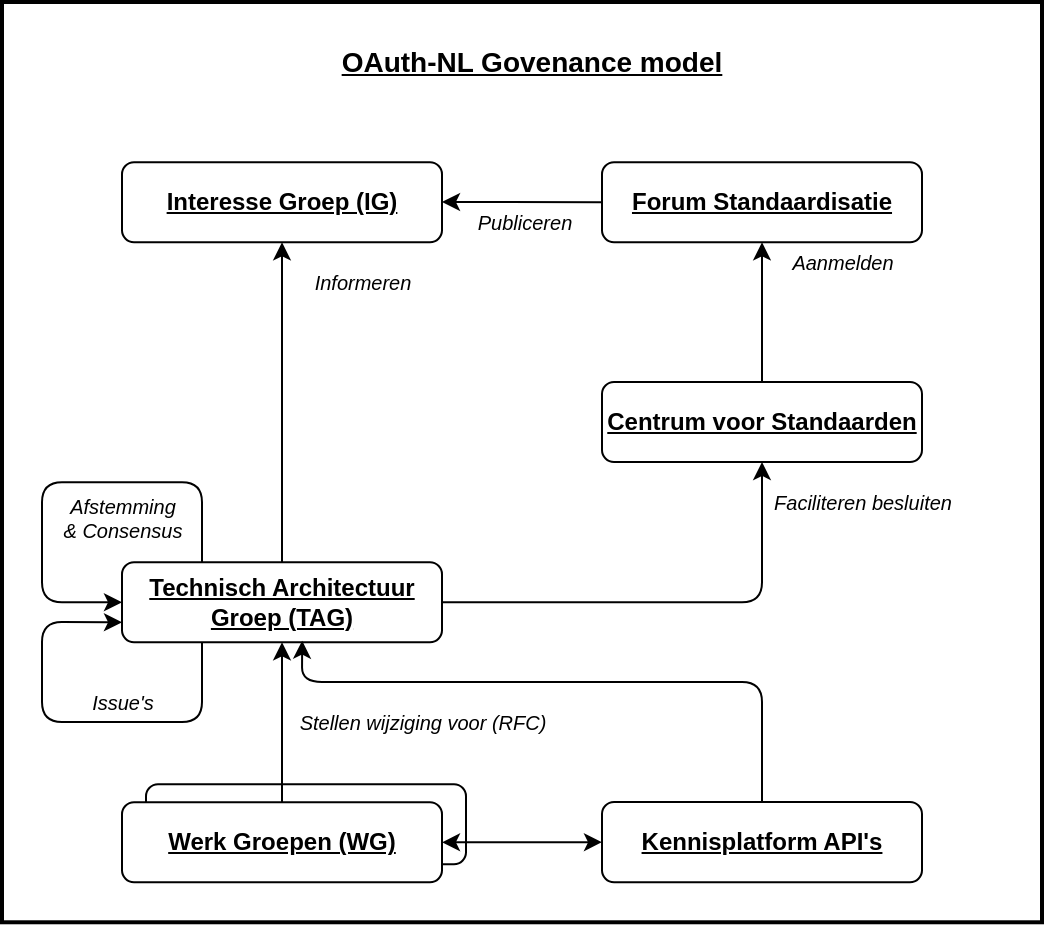 <mxfile version="12.4.2" type="device" pages="2"><diagram id="dx5_5bGkg1Nnfz7x8nYc" name="OAuth-NL Governance model"><mxGraphModel dx="737" dy="548" grid="1" gridSize="10" guides="1" tooltips="1" connect="1" arrows="1" fold="1" page="1" pageScale="1" pageWidth="1654" pageHeight="1169" math="0" shadow="0"><root><mxCell id="0"/><mxCell id="1" parent="0"/><mxCell id="mGMaODsvY5LA77Vns2WJ-25" value="" style="rounded=0;whiteSpace=wrap;html=1;fontSize=14;fillColor=none;strokeWidth=2;" parent="1" vertex="1"><mxGeometry x="40" y="40" width="520" height="460.14" as="geometry"/></mxCell><mxCell id="mGMaODsvY5LA77Vns2WJ-1" value="OAuth-NL Govenance model" style="text;html=1;strokeColor=none;fillColor=none;align=center;verticalAlign=middle;whiteSpace=wrap;rounded=0;fontSize=14;fontStyle=5" parent="1" vertex="1"><mxGeometry x="80" y="60.14" width="450" height="20" as="geometry"/></mxCell><mxCell id="mGMaODsvY5LA77Vns2WJ-2" value="Technisch Architectuur Groep (TAG)" style="rounded=1;whiteSpace=wrap;html=1;fontStyle=5" parent="1" vertex="1"><mxGeometry x="100" y="320.14" width="160" height="40" as="geometry"/></mxCell><mxCell id="mGMaODsvY5LA77Vns2WJ-4" value="Werk Groep (WG)" style="rounded=1;whiteSpace=wrap;html=1;" parent="1" vertex="1"><mxGeometry x="112" y="431.14" width="160" height="40" as="geometry"/></mxCell><mxCell id="mGMaODsvY5LA77Vns2WJ-5" value="Interesse Groep (IG)" style="rounded=1;whiteSpace=wrap;html=1;fontStyle=5" parent="1" vertex="1"><mxGeometry x="100" y="120.14" width="160" height="40" as="geometry"/></mxCell><mxCell id="mGMaODsvY5LA77Vns2WJ-6" value="Werk Groepen (WG)" style="rounded=1;whiteSpace=wrap;html=1;fontStyle=5" parent="1" vertex="1"><mxGeometry x="100" y="440.14" width="160" height="40" as="geometry"/></mxCell><mxCell id="mGMaODsvY5LA77Vns2WJ-7" value="Informeren" style="endArrow=classic;html=1;entryX=0.5;entryY=1;entryDx=0;entryDy=0;fontSize=10;fontStyle=2" parent="1" source="mGMaODsvY5LA77Vns2WJ-2" target="mGMaODsvY5LA77Vns2WJ-5" edge="1"><mxGeometry x="0.752" y="-40" width="50" height="50" relative="1" as="geometry"><mxPoint x="-40" y="510.14" as="sourcePoint"/><mxPoint x="10" y="460.14" as="targetPoint"/><mxPoint as="offset"/></mxGeometry></mxCell><mxCell id="mGMaODsvY5LA77Vns2WJ-8" value="" style="endArrow=classic;html=1;entryX=0.5;entryY=1;entryDx=0;entryDy=0;exitX=0.5;exitY=0;exitDx=0;exitDy=0;" parent="1" source="mGMaODsvY5LA77Vns2WJ-6" target="mGMaODsvY5LA77Vns2WJ-2" edge="1"><mxGeometry width="50" height="50" relative="1" as="geometry"><mxPoint x="-40" y="510.14" as="sourcePoint"/><mxPoint x="10" y="460.14" as="targetPoint"/></mxGeometry></mxCell><mxCell id="mGMaODsvY5LA77Vns2WJ-9" value="Stellen wijziging voor (RFC)" style="text;html=1;align=center;verticalAlign=middle;resizable=0;points=[];;labelBackgroundColor=#ffffff;fontStyle=2;fontSize=10;" parent="mGMaODsvY5LA77Vns2WJ-8" vertex="1" connectable="0"><mxGeometry x="-0.033" y="1" relative="1" as="geometry"><mxPoint x="71" y="-1.47" as="offset"/></mxGeometry></mxCell><mxCell id="mGMaODsvY5LA77Vns2WJ-10" value="Centrum voor Standaarden" style="rounded=1;whiteSpace=wrap;html=1;fontStyle=5" parent="1" vertex="1"><mxGeometry x="340" y="230" width="160" height="40" as="geometry"/></mxCell><mxCell id="mGMaODsvY5LA77Vns2WJ-11" value="" style="endArrow=classic;html=1;entryX=0;entryY=0.5;entryDx=0;entryDy=0;exitX=0.25;exitY=0;exitDx=0;exitDy=0;" parent="1" source="mGMaODsvY5LA77Vns2WJ-2" target="mGMaODsvY5LA77Vns2WJ-2" edge="1"><mxGeometry width="50" height="50" relative="1" as="geometry"><mxPoint x="-40" y="510.14" as="sourcePoint"/><mxPoint x="10" y="460.14" as="targetPoint"/><Array as="points"><mxPoint x="140" y="280.14"/><mxPoint x="60" y="280.14"/><mxPoint x="60" y="340.14"/></Array></mxGeometry></mxCell><mxCell id="mGMaODsvY5LA77Vns2WJ-12" value="Afstemming &lt;br style=&quot;font-size: 10px;&quot;&gt;&amp;amp; Consensus" style="text;html=1;align=center;verticalAlign=middle;resizable=0;points=[];;labelBackgroundColor=#ffffff;fontStyle=2;fontSize=10;" parent="mGMaODsvY5LA77Vns2WJ-11" vertex="1" connectable="0"><mxGeometry x="0.25" y="-2" relative="1" as="geometry"><mxPoint x="42" as="offset"/></mxGeometry></mxCell><mxCell id="mGMaODsvY5LA77Vns2WJ-13" value="" style="endArrow=classic;html=1;entryX=0.5;entryY=1;entryDx=0;entryDy=0;exitX=1;exitY=0.5;exitDx=0;exitDy=0;" parent="1" source="mGMaODsvY5LA77Vns2WJ-2" target="mGMaODsvY5LA77Vns2WJ-10" edge="1"><mxGeometry width="50" height="50" relative="1" as="geometry"><mxPoint x="-40" y="510.14" as="sourcePoint"/><mxPoint x="10" y="460.14" as="targetPoint"/><Array as="points"><mxPoint x="420" y="340.14"/></Array></mxGeometry></mxCell><mxCell id="mGMaODsvY5LA77Vns2WJ-14" value="Faciliteren besluiten" style="text;html=1;align=center;verticalAlign=middle;resizable=0;points=[];;labelBackgroundColor=#ffffff;fontStyle=2;fontSize=10;" parent="mGMaODsvY5LA77Vns2WJ-13" vertex="1" connectable="0"><mxGeometry x="-0.041" y="1" relative="1" as="geometry"><mxPoint x="99.33" y="-49.14" as="offset"/></mxGeometry></mxCell><mxCell id="mGMaODsvY5LA77Vns2WJ-15" value="Forum Standaardisatie" style="rounded=1;whiteSpace=wrap;html=1;fontStyle=5" parent="1" vertex="1"><mxGeometry x="340" y="120.14" width="160" height="40" as="geometry"/></mxCell><mxCell id="mGMaODsvY5LA77Vns2WJ-16" value="Aanmelden" style="endArrow=classic;html=1;fontSize=10;entryX=0.5;entryY=1;entryDx=0;entryDy=0;fontStyle=2" parent="1" source="mGMaODsvY5LA77Vns2WJ-10" target="mGMaODsvY5LA77Vns2WJ-15" edge="1"><mxGeometry x="0.718" y="-40" width="50" height="50" relative="1" as="geometry"><mxPoint x="-40" y="550.14" as="sourcePoint"/><mxPoint x="10" y="500.14" as="targetPoint"/><mxPoint as="offset"/></mxGeometry></mxCell><mxCell id="mGMaODsvY5LA77Vns2WJ-17" value="" style="endArrow=classic;html=1;fontSize=12;exitX=0;exitY=0.5;exitDx=0;exitDy=0;" parent="1" source="mGMaODsvY5LA77Vns2WJ-15" edge="1"><mxGeometry width="50" height="50" relative="1" as="geometry"><mxPoint x="-40" y="550.14" as="sourcePoint"/><mxPoint x="260" y="140" as="targetPoint"/><Array as="points"/></mxGeometry></mxCell><mxCell id="mGMaODsvY5LA77Vns2WJ-18" value="Publiceren" style="text;html=1;align=center;verticalAlign=middle;resizable=0;points=[];;labelBackgroundColor=#ffffff;fontSize=10;fontStyle=2" parent="mGMaODsvY5LA77Vns2WJ-17" vertex="1" connectable="0"><mxGeometry x="0.427" y="13" relative="1" as="geometry"><mxPoint x="17.36" y="-3.04" as="offset"/></mxGeometry></mxCell><mxCell id="mGMaODsvY5LA77Vns2WJ-19" value="Kennisplatform API's" style="rounded=1;whiteSpace=wrap;html=1;fontSize=12;fontStyle=5" parent="1" vertex="1"><mxGeometry x="340" y="440" width="160" height="40.14" as="geometry"/></mxCell><mxCell id="mGMaODsvY5LA77Vns2WJ-20" value="" style="endArrow=classic;html=1;fontSize=12;entryX=0.563;entryY=0.98;entryDx=0;entryDy=0;exitX=0.5;exitY=0;exitDx=0;exitDy=0;entryPerimeter=0;" parent="1" source="mGMaODsvY5LA77Vns2WJ-19" target="mGMaODsvY5LA77Vns2WJ-2" edge="1"><mxGeometry width="50" height="50" relative="1" as="geometry"><mxPoint x="-40" y="550.14" as="sourcePoint"/><mxPoint x="10" y="500.14" as="targetPoint"/><Array as="points"><mxPoint x="420" y="380"/><mxPoint x="190" y="380"/></Array></mxGeometry></mxCell><mxCell id="mGMaODsvY5LA77Vns2WJ-21" value="" style="endArrow=classic;startArrow=classic;html=1;fontSize=12;exitX=1;exitY=0.5;exitDx=0;exitDy=0;" parent="1" source="mGMaODsvY5LA77Vns2WJ-6" target="mGMaODsvY5LA77Vns2WJ-19" edge="1"><mxGeometry width="50" height="50" relative="1" as="geometry"><mxPoint x="-40" y="550.14" as="sourcePoint"/><mxPoint x="338" y="460" as="targetPoint"/></mxGeometry></mxCell><mxCell id="mGMaODsvY5LA77Vns2WJ-22" value="" style="endArrow=classic;html=1;fontSize=12;entryX=0;entryY=0.75;entryDx=0;entryDy=0;exitX=0.25;exitY=1;exitDx=0;exitDy=0;" parent="1" source="mGMaODsvY5LA77Vns2WJ-2" target="mGMaODsvY5LA77Vns2WJ-2" edge="1"><mxGeometry width="50" height="50" relative="1" as="geometry"><mxPoint x="-40" y="550.14" as="sourcePoint"/><mxPoint x="10" y="500.14" as="targetPoint"/><Array as="points"><mxPoint x="140" y="400"/><mxPoint x="60" y="400"/><mxPoint x="60" y="350"/></Array></mxGeometry></mxCell><mxCell id="mGMaODsvY5LA77Vns2WJ-23" value="Issue's" style="text;html=1;align=center;verticalAlign=middle;resizable=0;points=[];;labelBackgroundColor=#ffffff;fontSize=10;fontStyle=2" parent="mGMaODsvY5LA77Vns2WJ-22" vertex="1" connectable="0"><mxGeometry x="-0.276" y="-2" relative="1" as="geometry"><mxPoint x="-3.86" y="-8" as="offset"/></mxGeometry></mxCell></root></mxGraphModel></diagram><diagram id="drqvtH2n9VaL-mbb8vZf" name="RFC Process"><mxGraphModel dx="1106" dy="822" grid="1" gridSize="10" guides="1" tooltips="1" connect="1" arrows="1" fold="1" page="1" pageScale="1" pageWidth="1654" pageHeight="1169" math="0" shadow="0"><root><mxCell id="MC2hNLUGjauFbn-MO6MP-0"/><mxCell id="MC2hNLUGjauFbn-MO6MP-1" parent="MC2hNLUGjauFbn-MO6MP-0"/><mxCell id="MC2hNLUGjauFbn-MO6MP-3" value="RFC's op de standaard" style="swimlane;html=1;childLayout=stackLayout;resizeParent=1;resizeParentMax=0;horizontal=0;startSize=20;horizontalStack=0;" parent="MC2hNLUGjauFbn-MO6MP-1" vertex="1"><mxGeometry x="40" y="40" width="1140" height="450" as="geometry"/></mxCell><mxCell id="MC2hNLUGjauFbn-MO6MP-4" value="Werkgroepen (WG)" style="swimlane;html=1;startSize=20;horizontal=0;" parent="MC2hNLUGjauFbn-MO6MP-3" vertex="1"><mxGeometry x="20" width="1120" height="150" as="geometry"/></mxCell><mxCell id="MC2hNLUGjauFbn-MO6MP-7" value="" style="shape=mxgraph.bpmn.shape;html=1;verticalLabelPosition=bottom;labelBackgroundColor=#ffffff;verticalAlign=top;align=center;perimeter=rhombusPerimeter;background=gateway;outlineConnect=0;outline=standard;symbol=general;" parent="MC2hNLUGjauFbn-MO6MP-4" vertex="1"><mxGeometry x="30" y="55" width="50" height="50" as="geometry"/></mxCell><mxCell id="MC2hNLUGjauFbn-MO6MP-8" value="Verwerken RFC" style="html=1;whiteSpace=wrap;rounded=1;" parent="MC2hNLUGjauFbn-MO6MP-4" vertex="1"><mxGeometry x="120" y="40" width="120" height="80" as="geometry"/></mxCell><mxCell id="MC2hNLUGjauFbn-MO6MP-9" value="" style="html=1;shape=plus;outlineConnect=0;" parent="MC2hNLUGjauFbn-MO6MP-8" vertex="1"><mxGeometry x="0.5" y="1" width="14" height="14" relative="1" as="geometry"><mxPoint x="-7" y="-14" as="offset"/></mxGeometry></mxCell><mxCell id="MC2hNLUGjauFbn-MO6MP-10" value="Is de RFC gereed voor publieke beoordeling?" style="shape=mxgraph.bpmn.shape;html=1;verticalLabelPosition=top;labelBackgroundColor=#ffffff;verticalAlign=bottom;align=left;perimeter=rhombusPerimeter;background=gateway;outlineConnect=0;outline=none;symbol=exclusiveGw;labelPosition=right;" parent="MC2hNLUGjauFbn-MO6MP-4" vertex="1"><mxGeometry x="280" y="55" width="50" height="50" as="geometry"/></mxCell><mxCell id="MC2hNLUGjauFbn-MO6MP-12" value="" style="endArrow=block;endFill=1;endSize=6;html=1;exitX=1;exitY=0.5;exitDx=0;exitDy=0;entryX=0;entryY=0.5;entryDx=0;entryDy=0;" parent="MC2hNLUGjauFbn-MO6MP-4" source="MC2hNLUGjauFbn-MO6MP-7" target="MC2hNLUGjauFbn-MO6MP-8" edge="1"><mxGeometry width="100" relative="1" as="geometry"><mxPoint x="-30" y="280" as="sourcePoint"/><mxPoint x="70" y="280" as="targetPoint"/></mxGeometry></mxCell><mxCell id="MC2hNLUGjauFbn-MO6MP-13" value="" style="endArrow=block;endFill=1;endSize=6;html=1;exitX=1;exitY=0.5;exitDx=0;exitDy=0;entryX=0;entryY=0.5;entryDx=0;entryDy=0;" parent="MC2hNLUGjauFbn-MO6MP-4" source="MC2hNLUGjauFbn-MO6MP-8" target="MC2hNLUGjauFbn-MO6MP-10" edge="1"><mxGeometry width="100" relative="1" as="geometry"><mxPoint x="100" y="90" as="sourcePoint"/><mxPoint x="140" y="90" as="targetPoint"/></mxGeometry></mxCell><mxCell id="MC2hNLUGjauFbn-MO6MP-15" value="" style="endArrow=block;endFill=1;endSize=6;html=1;exitX=0.5;exitY=0;exitDx=0;exitDy=0;entryX=0.5;entryY=0;entryDx=0;entryDy=0;" parent="MC2hNLUGjauFbn-MO6MP-4" source="MC2hNLUGjauFbn-MO6MP-10" target="MC2hNLUGjauFbn-MO6MP-8" edge="1"><mxGeometry width="100" relative="1" as="geometry"><mxPoint x="270" y="100" as="sourcePoint"/><mxPoint x="340" y="100" as="targetPoint"/><Array as="points"><mxPoint x="305" y="20"/><mxPoint x="180" y="20"/></Array></mxGeometry></mxCell><mxCell id="MC2hNLUGjauFbn-MO6MP-17" value="no" style="text;html=1;align=center;verticalAlign=middle;resizable=0;points=[];;labelBackgroundColor=#ffffff;" parent="MC2hNLUGjauFbn-MO6MP-15" vertex="1" connectable="0"><mxGeometry x="-0.191" y="2" relative="1" as="geometry"><mxPoint x="22.86" y="18" as="offset"/></mxGeometry></mxCell><mxCell id="MC2hNLUGjauFbn-MO6MP-33" value="Verwerkte RFC" style="html=1;whiteSpace=wrap;rounded=1;" parent="MC2hNLUGjauFbn-MO6MP-4" vertex="1"><mxGeometry x="880" y="40" width="120" height="80" as="geometry"/></mxCell><mxCell id="MC2hNLUGjauFbn-MO6MP-34" value="" style="html=1;shape=message;outlineConnect=0;" parent="MC2hNLUGjauFbn-MO6MP-33" vertex="1"><mxGeometry width="20" height="14" relative="1" as="geometry"><mxPoint x="7" y="7" as="offset"/></mxGeometry></mxCell><mxCell id="MC2hNLUGjauFbn-MO6MP-14" value="Yes&lt;span style=&quot;color: rgba(0 , 0 , 0 , 0) ; font-family: monospace ; font-size: 0px ; background-color: rgb(248 , 249 , 250)&quot;&gt;%3CmxGraphModel%3E%3Croot%3E%3CmxCell%20id%3D%220%22%2F%3E%3CmxCell%20id%3D%221%22%20parent%3D%220%22%2F%3E%3CmxCell%20id%3D%222%22%20value%3D%22%22%20style%3D%22endArrow%3Dblock%3BendFill%3D1%3BendSize%3D6%3Bhtml%3D1%3BexitX%3D1%3BexitY%3D0.5%3BexitDx%3D0%3BexitDy%3D0%3BentryX%3D0%3BentryY%3D0.5%3BentryDx%3D0%3BentryDy%3D0%3B%22%20edge%3D%221%22%20parent%3D%221%22%3E%3CmxGeometry%20width%3D%22100%22%20relative%3D%221%22%20as%3D%22geometry%22%3E%3CmxPoint%20x%3D%22300%22%20y%3D%2280%22%20as%3D%22sourcePoint%22%2F%3E%3CmxPoint%20x%3D%22370%22%20y%3D%2280%22%20as%3D%22targetPoint%22%2F%3E%3C%2FmxGeometry%3E%3C%2FmxCell%3E%3C%2Froot%3E%3C%2FmxGraphModel%3E&lt;/span&gt;" style="endArrow=block;endFill=1;endSize=6;html=1;exitX=0.5;exitY=1;exitDx=0;exitDy=0;entryX=0.5;entryY=0;entryDx=0;entryDy=0;" parent="MC2hNLUGjauFbn-MO6MP-3" source="MC2hNLUGjauFbn-MO6MP-10" target="MC2hNLUGjauFbn-MO6MP-11" edge="1"><mxGeometry x="-0.647" y="-15" width="100" relative="1" as="geometry"><mxPoint x="280" y="90" as="sourcePoint"/><mxPoint x="350" y="90" as="targetPoint"/><mxPoint as="offset"/></mxGeometry></mxCell><mxCell id="MC2hNLUGjauFbn-MO6MP-5" value="Logius (CvS)" style="swimlane;html=1;startSize=20;horizontal=0;" parent="MC2hNLUGjauFbn-MO6MP-3" vertex="1"><mxGeometry x="20" y="150" width="1120" height="150" as="geometry"/></mxCell><mxCell id="MC2hNLUGjauFbn-MO6MP-11" value="Voorstel in TAG" style="shape=ext;rounded=1;html=1;whiteSpace=wrap;" parent="MC2hNLUGjauFbn-MO6MP-5" vertex="1"><mxGeometry x="245" y="40" width="120" height="80" as="geometry"/></mxCell><mxCell id="MC2hNLUGjauFbn-MO6MP-18" value="TAG beslissing / Consensus" style="shape=ext;rounded=1;html=1;whiteSpace=wrap;" parent="MC2hNLUGjauFbn-MO6MP-5" vertex="1"><mxGeometry x="400" y="40" width="120" height="80" as="geometry"/></mxCell><mxCell id="MC2hNLUGjauFbn-MO6MP-19" value="Start openbare consultatie" style="shape=ext;rounded=1;html=1;whiteSpace=wrap;" parent="MC2hNLUGjauFbn-MO6MP-5" vertex="1"><mxGeometry x="560" y="40" width="120" height="80" as="geometry"/></mxCell><mxCell id="MC2hNLUGjauFbn-MO6MP-28" style="edgeStyle=orthogonalEdgeStyle;rounded=0;orthogonalLoop=1;jettySize=auto;html=1;" parent="MC2hNLUGjauFbn-MO6MP-5" source="MC2hNLUGjauFbn-MO6MP-21" target="MC2hNLUGjauFbn-MO6MP-22" edge="1"><mxGeometry relative="1" as="geometry"/></mxCell><mxCell id="MC2hNLUGjauFbn-MO6MP-21" value="Wijzigen standaard document en ophogen versie" style="shape=ext;rounded=1;html=1;whiteSpace=wrap;" parent="MC2hNLUGjauFbn-MO6MP-5" vertex="1"><mxGeometry x="720" y="40" width="120" height="80" as="geometry"/></mxCell><mxCell id="MC2hNLUGjauFbn-MO6MP-29" style="edgeStyle=orthogonalEdgeStyle;rounded=0;orthogonalLoop=1;jettySize=auto;html=1;" parent="MC2hNLUGjauFbn-MO6MP-5" source="MC2hNLUGjauFbn-MO6MP-22" target="MC2hNLUGjauFbn-MO6MP-23" edge="1"><mxGeometry relative="1" as="geometry"/></mxCell><mxCell id="MC2hNLUGjauFbn-MO6MP-22" value="Informeren WG &amp;amp; Forum Standaardisatie" style="shape=ext;rounded=1;html=1;whiteSpace=wrap;" parent="MC2hNLUGjauFbn-MO6MP-5" vertex="1"><mxGeometry x="880" y="40" width="120" height="80" as="geometry"/></mxCell><mxCell id="MC2hNLUGjauFbn-MO6MP-23" value="" style="shape=mxgraph.bpmn.shape;html=1;verticalLabelPosition=bottom;labelBackgroundColor=#ffffff;verticalAlign=top;align=center;perimeter=rhombusPerimeter;background=gateway;outlineConnect=0;outline=end;symbol=terminate;" parent="MC2hNLUGjauFbn-MO6MP-5" vertex="1"><mxGeometry x="1040" y="55" width="50" height="50" as="geometry"/></mxCell><mxCell id="MC2hNLUGjauFbn-MO6MP-25" value="" style="endArrow=block;endFill=1;endSize=6;html=1;entryX=0;entryY=0.5;entryDx=0;entryDy=0;exitX=1;exitY=0.5;exitDx=0;exitDy=0;" parent="MC2hNLUGjauFbn-MO6MP-5" source="MC2hNLUGjauFbn-MO6MP-11" target="MC2hNLUGjauFbn-MO6MP-18" edge="1"><mxGeometry width="100" relative="1" as="geometry"><mxPoint x="-10" y="180" as="sourcePoint"/><mxPoint x="90" y="180" as="targetPoint"/></mxGeometry></mxCell><mxCell id="MC2hNLUGjauFbn-MO6MP-24" value="" style="endArrow=block;endFill=1;endSize=6;html=1;" parent="MC2hNLUGjauFbn-MO6MP-5" source="MC2hNLUGjauFbn-MO6MP-19" target="MC2hNLUGjauFbn-MO6MP-21" edge="1"><mxGeometry width="100" relative="1" as="geometry"><mxPoint x="680" y="79.66" as="sourcePoint"/><mxPoint x="780" y="79.66" as="targetPoint"/></mxGeometry></mxCell><mxCell id="MC2hNLUGjauFbn-MO6MP-26" value="" style="endArrow=block;endFill=1;endSize=6;html=1;entryX=0;entryY=0.5;entryDx=0;entryDy=0;exitX=1;exitY=0.5;exitDx=0;exitDy=0;" parent="MC2hNLUGjauFbn-MO6MP-5" source="MC2hNLUGjauFbn-MO6MP-18" target="MC2hNLUGjauFbn-MO6MP-19" edge="1"><mxGeometry width="100" relative="1" as="geometry"><mxPoint x="394" y="90.0" as="sourcePoint"/><mxPoint x="460" y="90.0" as="targetPoint"/></mxGeometry></mxCell><mxCell id="MC2hNLUGjauFbn-MO6MP-31" value="Forum Standaardisatie" style="swimlane;startSize=20;horizontal=0;" parent="MC2hNLUGjauFbn-MO6MP-3" vertex="1"><mxGeometry x="20" y="300" width="1120" height="150" as="geometry"/></mxCell><mxCell id="MC2hNLUGjauFbn-MO6MP-35" value="Nieuwe versie van de standaard" style="html=1;whiteSpace=wrap;rounded=1;" parent="MC2hNLUGjauFbn-MO6MP-31" vertex="1"><mxGeometry x="880" y="35" width="120" height="80" as="geometry"/></mxCell><mxCell id="MC2hNLUGjauFbn-MO6MP-36" value="" style="html=1;shape=message;outlineConnect=0;" parent="MC2hNLUGjauFbn-MO6MP-35" vertex="1"><mxGeometry width="20" height="14" relative="1" as="geometry"><mxPoint x="7" y="7" as="offset"/></mxGeometry></mxCell><mxCell id="MC2hNLUGjauFbn-MO6MP-37" value="" style="startArrow=oval;startFill=0;startSize=7;endArrow=block;endFill=0;endSize=10;dashed=1;html=1;entryX=0.5;entryY=0;entryDx=0;entryDy=0;" parent="MC2hNLUGjauFbn-MO6MP-3" source="MC2hNLUGjauFbn-MO6MP-22" target="MC2hNLUGjauFbn-MO6MP-35" edge="1"><mxGeometry width="100" relative="1" as="geometry"><mxPoint y="470" as="sourcePoint"/><mxPoint x="100" y="470" as="targetPoint"/></mxGeometry></mxCell><mxCell id="MC2hNLUGjauFbn-MO6MP-38" value="" style="startArrow=oval;startFill=0;startSize=7;endArrow=block;endFill=0;endSize=10;dashed=1;html=1;entryX=0.5;entryY=1;entryDx=0;entryDy=0;" parent="MC2hNLUGjauFbn-MO6MP-3" source="MC2hNLUGjauFbn-MO6MP-22" target="MC2hNLUGjauFbn-MO6MP-33" edge="1"><mxGeometry width="100" relative="1" as="geometry"><mxPoint y="470" as="sourcePoint"/><mxPoint x="100" y="470" as="targetPoint"/></mxGeometry></mxCell></root></mxGraphModel></diagram></mxfile>